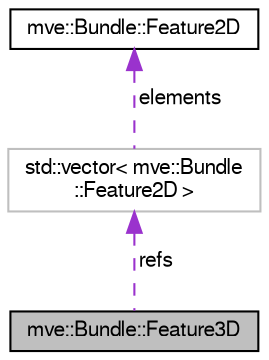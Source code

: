 digraph "mve::Bundle::Feature3D"
{
  edge [fontname="FreeSans",fontsize="10",labelfontname="FreeSans",labelfontsize="10"];
  node [fontname="FreeSans",fontsize="10",shape=record];
  Node0 [label="mve::Bundle::Feature3D",height=0.2,width=0.4,color="black", fillcolor="grey75", style="filled", fontcolor="black"];
  Node1 -> Node0 [dir="back",color="darkorchid3",fontsize="10",style="dashed",label=" refs" ,fontname="FreeSans"];
  Node1 [label="std::vector\< mve::Bundle\l::Feature2D \>",height=0.2,width=0.4,color="grey75", fillcolor="white", style="filled"];
  Node2 -> Node1 [dir="back",color="darkorchid3",fontsize="10",style="dashed",label=" elements" ,fontname="FreeSans"];
  Node2 [label="mve::Bundle::Feature2D",height=0.2,width=0.4,color="black", fillcolor="white", style="filled",URL="$structmve_1_1_bundle_1_1_feature2_d.html",tooltip="Representation of a 2D feature. "];
}
